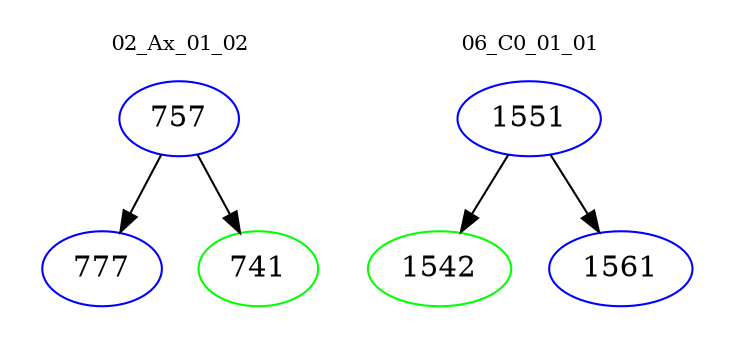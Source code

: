 digraph{
subgraph cluster_0 {
color = white
label = "02_Ax_01_02";
fontsize=10;
T0_757 [label="757", color="blue"]
T0_757 -> T0_777 [color="black"]
T0_777 [label="777", color="blue"]
T0_757 -> T0_741 [color="black"]
T0_741 [label="741", color="green"]
}
subgraph cluster_1 {
color = white
label = "06_C0_01_01";
fontsize=10;
T1_1551 [label="1551", color="blue"]
T1_1551 -> T1_1542 [color="black"]
T1_1542 [label="1542", color="green"]
T1_1551 -> T1_1561 [color="black"]
T1_1561 [label="1561", color="blue"]
}
}
